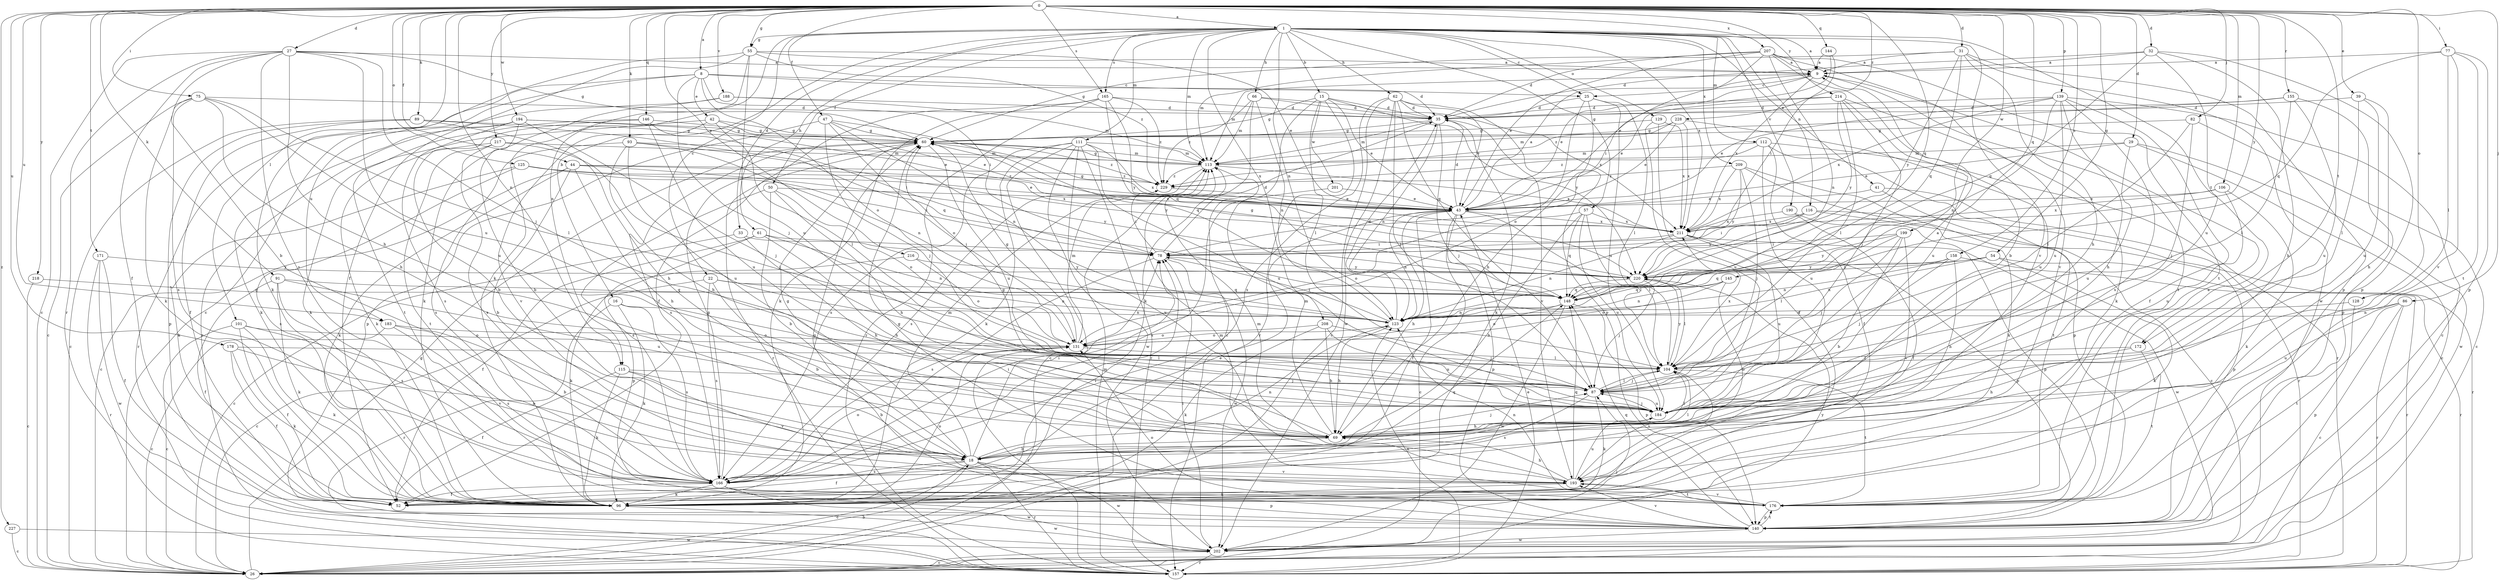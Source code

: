 strict digraph  {
0;
1;
8;
9;
15;
16;
18;
22;
25;
26;
27;
29;
31;
32;
33;
35;
39;
41;
42;
43;
44;
47;
50;
52;
54;
55;
57;
60;
61;
62;
66;
69;
75;
77;
78;
82;
86;
87;
89;
91;
93;
96;
101;
104;
106;
111;
112;
113;
115;
116;
123;
125;
128;
129;
131;
139;
140;
144;
145;
146;
148;
155;
157;
158;
165;
166;
171;
172;
176;
178;
183;
184;
188;
190;
193;
194;
199;
201;
202;
207;
208;
209;
211;
214;
216;
217;
218;
220;
227;
228;
229;
0 -> 1  [label=a];
0 -> 8  [label=a];
0 -> 27  [label=d];
0 -> 29  [label=d];
0 -> 31  [label=d];
0 -> 32  [label=d];
0 -> 39  [label=e];
0 -> 44  [label=f];
0 -> 47  [label=f];
0 -> 54  [label=g];
0 -> 55  [label=g];
0 -> 75  [label=i];
0 -> 77  [label=i];
0 -> 82  [label=j];
0 -> 86  [label=j];
0 -> 89  [label=k];
0 -> 91  [label=k];
0 -> 93  [label=k];
0 -> 101  [label=l];
0 -> 106  [label=m];
0 -> 115  [label=n];
0 -> 125  [label=o];
0 -> 128  [label=o];
0 -> 139  [label=p];
0 -> 144  [label=q];
0 -> 145  [label=q];
0 -> 146  [label=q];
0 -> 148  [label=q];
0 -> 155  [label=r];
0 -> 158  [label=s];
0 -> 165  [label=s];
0 -> 171  [label=t];
0 -> 172  [label=t];
0 -> 178  [label=u];
0 -> 183  [label=u];
0 -> 188  [label=v];
0 -> 194  [label=w];
0 -> 199  [label=w];
0 -> 207  [label=x];
0 -> 214  [label=y];
0 -> 216  [label=y];
0 -> 217  [label=y];
0 -> 218  [label=y];
0 -> 220  [label=y];
0 -> 227  [label=z];
0 -> 228  [label=z];
1 -> 9  [label=a];
1 -> 15  [label=b];
1 -> 16  [label=b];
1 -> 22  [label=c];
1 -> 25  [label=c];
1 -> 33  [label=d];
1 -> 41  [label=e];
1 -> 50  [label=f];
1 -> 55  [label=g];
1 -> 57  [label=g];
1 -> 61  [label=h];
1 -> 62  [label=h];
1 -> 66  [label=h];
1 -> 111  [label=m];
1 -> 112  [label=m];
1 -> 113  [label=m];
1 -> 115  [label=n];
1 -> 116  [label=n];
1 -> 123  [label=n];
1 -> 129  [label=o];
1 -> 165  [label=s];
1 -> 172  [label=t];
1 -> 190  [label=v];
1 -> 193  [label=v];
1 -> 208  [label=x];
1 -> 209  [label=x];
1 -> 211  [label=x];
8 -> 25  [label=c];
8 -> 35  [label=d];
8 -> 42  [label=e];
8 -> 78  [label=i];
8 -> 87  [label=j];
8 -> 96  [label=k];
8 -> 131  [label=o];
8 -> 183  [label=u];
9 -> 25  [label=c];
9 -> 43  [label=e];
9 -> 113  [label=m];
9 -> 176  [label=t];
9 -> 211  [label=x];
15 -> 26  [label=c];
15 -> 35  [label=d];
15 -> 43  [label=e];
15 -> 60  [label=g];
15 -> 104  [label=l];
15 -> 157  [label=r];
15 -> 201  [label=w];
15 -> 220  [label=y];
16 -> 96  [label=k];
16 -> 123  [label=n];
16 -> 157  [label=r];
16 -> 166  [label=s];
18 -> 26  [label=c];
18 -> 52  [label=f];
18 -> 60  [label=g];
18 -> 78  [label=i];
18 -> 104  [label=l];
18 -> 113  [label=m];
18 -> 123  [label=n];
18 -> 157  [label=r];
18 -> 166  [label=s];
18 -> 193  [label=v];
18 -> 202  [label=w];
22 -> 18  [label=b];
22 -> 26  [label=c];
22 -> 123  [label=n];
22 -> 148  [label=q];
22 -> 166  [label=s];
25 -> 35  [label=d];
25 -> 69  [label=h];
25 -> 104  [label=l];
25 -> 131  [label=o];
25 -> 184  [label=u];
26 -> 18  [label=b];
26 -> 60  [label=g];
27 -> 9  [label=a];
27 -> 18  [label=b];
27 -> 26  [label=c];
27 -> 52  [label=f];
27 -> 60  [label=g];
27 -> 69  [label=h];
27 -> 87  [label=j];
27 -> 157  [label=r];
27 -> 166  [label=s];
27 -> 184  [label=u];
29 -> 26  [label=c];
29 -> 43  [label=e];
29 -> 113  [label=m];
29 -> 184  [label=u];
29 -> 202  [label=w];
31 -> 9  [label=a];
31 -> 60  [label=g];
31 -> 69  [label=h];
31 -> 140  [label=p];
31 -> 148  [label=q];
31 -> 202  [label=w];
31 -> 220  [label=y];
32 -> 9  [label=a];
32 -> 18  [label=b];
32 -> 35  [label=d];
32 -> 140  [label=p];
32 -> 148  [label=q];
32 -> 184  [label=u];
33 -> 26  [label=c];
33 -> 69  [label=h];
33 -> 78  [label=i];
35 -> 60  [label=g];
35 -> 87  [label=j];
35 -> 96  [label=k];
35 -> 113  [label=m];
35 -> 123  [label=n];
35 -> 193  [label=v];
39 -> 35  [label=d];
39 -> 69  [label=h];
39 -> 104  [label=l];
39 -> 184  [label=u];
41 -> 26  [label=c];
41 -> 43  [label=e];
41 -> 157  [label=r];
42 -> 43  [label=e];
42 -> 60  [label=g];
42 -> 96  [label=k];
42 -> 104  [label=l];
42 -> 193  [label=v];
43 -> 9  [label=a];
43 -> 26  [label=c];
43 -> 35  [label=d];
43 -> 52  [label=f];
43 -> 60  [label=g];
43 -> 69  [label=h];
43 -> 104  [label=l];
43 -> 123  [label=n];
43 -> 140  [label=p];
43 -> 211  [label=x];
44 -> 18  [label=b];
44 -> 26  [label=c];
44 -> 69  [label=h];
44 -> 96  [label=k];
44 -> 211  [label=x];
44 -> 220  [label=y];
44 -> 229  [label=z];
47 -> 60  [label=g];
47 -> 87  [label=j];
47 -> 123  [label=n];
47 -> 131  [label=o];
47 -> 140  [label=p];
47 -> 148  [label=q];
50 -> 18  [label=b];
50 -> 43  [label=e];
50 -> 69  [label=h];
50 -> 131  [label=o];
50 -> 166  [label=s];
52 -> 43  [label=e];
54 -> 96  [label=k];
54 -> 123  [label=n];
54 -> 148  [label=q];
54 -> 157  [label=r];
54 -> 220  [label=y];
55 -> 9  [label=a];
55 -> 26  [label=c];
55 -> 43  [label=e];
55 -> 52  [label=f];
55 -> 96  [label=k];
55 -> 184  [label=u];
55 -> 229  [label=z];
57 -> 18  [label=b];
57 -> 104  [label=l];
57 -> 131  [label=o];
57 -> 148  [label=q];
57 -> 184  [label=u];
57 -> 211  [label=x];
60 -> 113  [label=m];
60 -> 157  [label=r];
60 -> 166  [label=s];
60 -> 184  [label=u];
60 -> 229  [label=z];
61 -> 52  [label=f];
61 -> 69  [label=h];
61 -> 78  [label=i];
61 -> 123  [label=n];
61 -> 140  [label=p];
62 -> 26  [label=c];
62 -> 35  [label=d];
62 -> 43  [label=e];
62 -> 87  [label=j];
62 -> 140  [label=p];
62 -> 148  [label=q];
62 -> 166  [label=s];
62 -> 202  [label=w];
66 -> 35  [label=d];
66 -> 96  [label=k];
66 -> 113  [label=m];
66 -> 123  [label=n];
66 -> 211  [label=x];
66 -> 229  [label=z];
69 -> 18  [label=b];
69 -> 60  [label=g];
69 -> 87  [label=j];
69 -> 104  [label=l];
69 -> 113  [label=m];
75 -> 26  [label=c];
75 -> 35  [label=d];
75 -> 69  [label=h];
75 -> 96  [label=k];
75 -> 104  [label=l];
75 -> 166  [label=s];
75 -> 184  [label=u];
77 -> 9  [label=a];
77 -> 104  [label=l];
77 -> 140  [label=p];
77 -> 148  [label=q];
77 -> 176  [label=t];
77 -> 193  [label=v];
78 -> 35  [label=d];
78 -> 166  [label=s];
78 -> 202  [label=w];
78 -> 220  [label=y];
78 -> 229  [label=z];
82 -> 26  [label=c];
82 -> 60  [label=g];
82 -> 87  [label=j];
82 -> 104  [label=l];
86 -> 26  [label=c];
86 -> 123  [label=n];
86 -> 157  [label=r];
86 -> 176  [label=t];
86 -> 184  [label=u];
87 -> 9  [label=a];
87 -> 96  [label=k];
87 -> 104  [label=l];
87 -> 166  [label=s];
87 -> 184  [label=u];
89 -> 26  [label=c];
89 -> 52  [label=f];
89 -> 60  [label=g];
89 -> 69  [label=h];
89 -> 140  [label=p];
89 -> 148  [label=q];
91 -> 52  [label=f];
91 -> 96  [label=k];
91 -> 148  [label=q];
91 -> 166  [label=s];
91 -> 184  [label=u];
93 -> 69  [label=h];
93 -> 113  [label=m];
93 -> 123  [label=n];
93 -> 166  [label=s];
93 -> 184  [label=u];
93 -> 220  [label=y];
96 -> 78  [label=i];
96 -> 131  [label=o];
96 -> 202  [label=w];
101 -> 26  [label=c];
101 -> 52  [label=f];
101 -> 96  [label=k];
101 -> 131  [label=o];
101 -> 193  [label=v];
104 -> 87  [label=j];
104 -> 176  [label=t];
104 -> 193  [label=v];
104 -> 211  [label=x];
104 -> 220  [label=y];
106 -> 43  [label=e];
106 -> 96  [label=k];
106 -> 184  [label=u];
106 -> 211  [label=x];
111 -> 26  [label=c];
111 -> 96  [label=k];
111 -> 113  [label=m];
111 -> 157  [label=r];
111 -> 166  [label=s];
111 -> 184  [label=u];
111 -> 193  [label=v];
111 -> 202  [label=w];
111 -> 211  [label=x];
112 -> 52  [label=f];
112 -> 113  [label=m];
112 -> 140  [label=p];
112 -> 157  [label=r];
112 -> 184  [label=u];
112 -> 229  [label=z];
113 -> 60  [label=g];
113 -> 166  [label=s];
113 -> 211  [label=x];
113 -> 229  [label=z];
115 -> 18  [label=b];
115 -> 52  [label=f];
115 -> 87  [label=j];
115 -> 96  [label=k];
115 -> 193  [label=v];
116 -> 78  [label=i];
116 -> 140  [label=p];
116 -> 157  [label=r];
116 -> 211  [label=x];
116 -> 220  [label=y];
123 -> 35  [label=d];
123 -> 69  [label=h];
123 -> 78  [label=i];
123 -> 131  [label=o];
125 -> 43  [label=e];
125 -> 78  [label=i];
125 -> 96  [label=k];
125 -> 166  [label=s];
125 -> 229  [label=z];
128 -> 123  [label=n];
128 -> 140  [label=p];
129 -> 52  [label=f];
129 -> 60  [label=g];
129 -> 184  [label=u];
129 -> 211  [label=x];
131 -> 60  [label=g];
131 -> 104  [label=l];
131 -> 113  [label=m];
131 -> 157  [label=r];
139 -> 26  [label=c];
139 -> 35  [label=d];
139 -> 43  [label=e];
139 -> 52  [label=f];
139 -> 69  [label=h];
139 -> 123  [label=n];
139 -> 166  [label=s];
139 -> 184  [label=u];
139 -> 211  [label=x];
140 -> 60  [label=g];
140 -> 131  [label=o];
140 -> 148  [label=q];
140 -> 176  [label=t];
140 -> 193  [label=v];
140 -> 202  [label=w];
144 -> 9  [label=a];
144 -> 43  [label=e];
144 -> 78  [label=i];
145 -> 18  [label=b];
145 -> 123  [label=n];
145 -> 131  [label=o];
145 -> 148  [label=q];
146 -> 18  [label=b];
146 -> 60  [label=g];
146 -> 78  [label=i];
146 -> 176  [label=t];
146 -> 184  [label=u];
148 -> 123  [label=n];
148 -> 131  [label=o];
148 -> 140  [label=p];
148 -> 202  [label=w];
155 -> 35  [label=d];
155 -> 104  [label=l];
155 -> 140  [label=p];
155 -> 184  [label=u];
155 -> 229  [label=z];
157 -> 43  [label=e];
157 -> 113  [label=m];
157 -> 123  [label=n];
158 -> 69  [label=h];
158 -> 87  [label=j];
158 -> 123  [label=n];
158 -> 157  [label=r];
158 -> 220  [label=y];
165 -> 35  [label=d];
165 -> 52  [label=f];
165 -> 96  [label=k];
165 -> 148  [label=q];
165 -> 157  [label=r];
165 -> 220  [label=y];
165 -> 229  [label=z];
166 -> 52  [label=f];
166 -> 60  [label=g];
166 -> 78  [label=i];
166 -> 96  [label=k];
166 -> 131  [label=o];
166 -> 140  [label=p];
166 -> 148  [label=q];
166 -> 202  [label=w];
171 -> 52  [label=f];
171 -> 157  [label=r];
171 -> 202  [label=w];
171 -> 220  [label=y];
172 -> 69  [label=h];
172 -> 104  [label=l];
172 -> 176  [label=t];
176 -> 9  [label=a];
176 -> 60  [label=g];
176 -> 113  [label=m];
176 -> 123  [label=n];
176 -> 140  [label=p];
176 -> 193  [label=v];
178 -> 18  [label=b];
178 -> 52  [label=f];
178 -> 96  [label=k];
178 -> 104  [label=l];
183 -> 18  [label=b];
183 -> 26  [label=c];
183 -> 131  [label=o];
183 -> 166  [label=s];
184 -> 69  [label=h];
184 -> 87  [label=j];
188 -> 35  [label=d];
188 -> 96  [label=k];
188 -> 113  [label=m];
188 -> 157  [label=r];
190 -> 52  [label=f];
190 -> 140  [label=p];
190 -> 211  [label=x];
193 -> 69  [label=h];
193 -> 96  [label=k];
193 -> 113  [label=m];
193 -> 148  [label=q];
193 -> 176  [label=t];
193 -> 184  [label=u];
194 -> 18  [label=b];
194 -> 43  [label=e];
194 -> 60  [label=g];
194 -> 87  [label=j];
194 -> 96  [label=k];
194 -> 157  [label=r];
194 -> 166  [label=s];
199 -> 18  [label=b];
199 -> 78  [label=i];
199 -> 87  [label=j];
199 -> 104  [label=l];
199 -> 193  [label=v];
199 -> 220  [label=y];
201 -> 43  [label=e];
201 -> 166  [label=s];
202 -> 26  [label=c];
202 -> 78  [label=i];
202 -> 87  [label=j];
202 -> 157  [label=r];
202 -> 220  [label=y];
207 -> 9  [label=a];
207 -> 18  [label=b];
207 -> 35  [label=d];
207 -> 43  [label=e];
207 -> 78  [label=i];
207 -> 113  [label=m];
207 -> 123  [label=n];
207 -> 176  [label=t];
207 -> 193  [label=v];
208 -> 69  [label=h];
208 -> 87  [label=j];
208 -> 96  [label=k];
208 -> 131  [label=o];
208 -> 184  [label=u];
209 -> 87  [label=j];
209 -> 96  [label=k];
209 -> 176  [label=t];
209 -> 211  [label=x];
209 -> 220  [label=y];
209 -> 229  [label=z];
211 -> 78  [label=i];
211 -> 123  [label=n];
211 -> 140  [label=p];
211 -> 184  [label=u];
211 -> 202  [label=w];
214 -> 35  [label=d];
214 -> 43  [label=e];
214 -> 87  [label=j];
214 -> 96  [label=k];
214 -> 104  [label=l];
214 -> 184  [label=u];
214 -> 220  [label=y];
216 -> 96  [label=k];
216 -> 131  [label=o];
216 -> 220  [label=y];
217 -> 87  [label=j];
217 -> 96  [label=k];
217 -> 113  [label=m];
217 -> 166  [label=s];
217 -> 176  [label=t];
218 -> 26  [label=c];
218 -> 148  [label=q];
220 -> 60  [label=g];
220 -> 87  [label=j];
220 -> 104  [label=l];
220 -> 148  [label=q];
227 -> 26  [label=c];
227 -> 202  [label=w];
228 -> 43  [label=e];
228 -> 60  [label=g];
228 -> 113  [label=m];
228 -> 184  [label=u];
228 -> 211  [label=x];
229 -> 43  [label=e];
}
